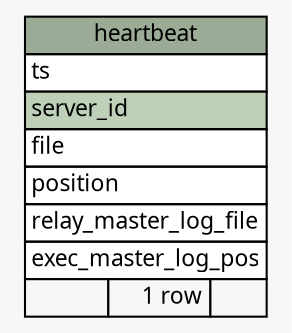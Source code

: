 // dot 2.26.0 on Linux 2.6.32-504.8.1.el6.x86_64
// SchemaSpy rev Unknown
digraph "heartbeat" {
  graph [
    rankdir="RL"
    bgcolor="#f7f7f7"
    nodesep="0.18"
    ranksep="0.46"
    fontname="Microsoft YaHei"
    fontsize="11"
  ];
  node [
    fontname="Microsoft YaHei"
    fontsize="11"
    shape="plaintext"
  ];
  edge [
    arrowsize="0.8"
  ];
  "heartbeat" [
    label=<
    <TABLE BORDER="0" CELLBORDER="1" CELLSPACING="0" BGCOLOR="#ffffff">
      <TR><TD COLSPAN="3" BGCOLOR="#9bab96" ALIGN="CENTER">heartbeat</TD></TR>
      <TR><TD PORT="ts" COLSPAN="3" ALIGN="LEFT">ts</TD></TR>
      <TR><TD PORT="server_id" COLSPAN="3" BGCOLOR="#bed1b8" ALIGN="LEFT">server_id</TD></TR>
      <TR><TD PORT="file" COLSPAN="3" ALIGN="LEFT">file</TD></TR>
      <TR><TD PORT="position" COLSPAN="3" ALIGN="LEFT">position</TD></TR>
      <TR><TD PORT="relay_master_log_file" COLSPAN="3" ALIGN="LEFT">relay_master_log_file</TD></TR>
      <TR><TD PORT="exec_master_log_pos" COLSPAN="3" ALIGN="LEFT">exec_master_log_pos</TD></TR>
      <TR><TD ALIGN="LEFT" BGCOLOR="#f7f7f7">  </TD><TD ALIGN="RIGHT" BGCOLOR="#f7f7f7">1 row</TD><TD ALIGN="RIGHT" BGCOLOR="#f7f7f7">  </TD></TR>
    </TABLE>>
    URL="tables/heartbeat.html"
    tooltip="heartbeat"
  ];
}
